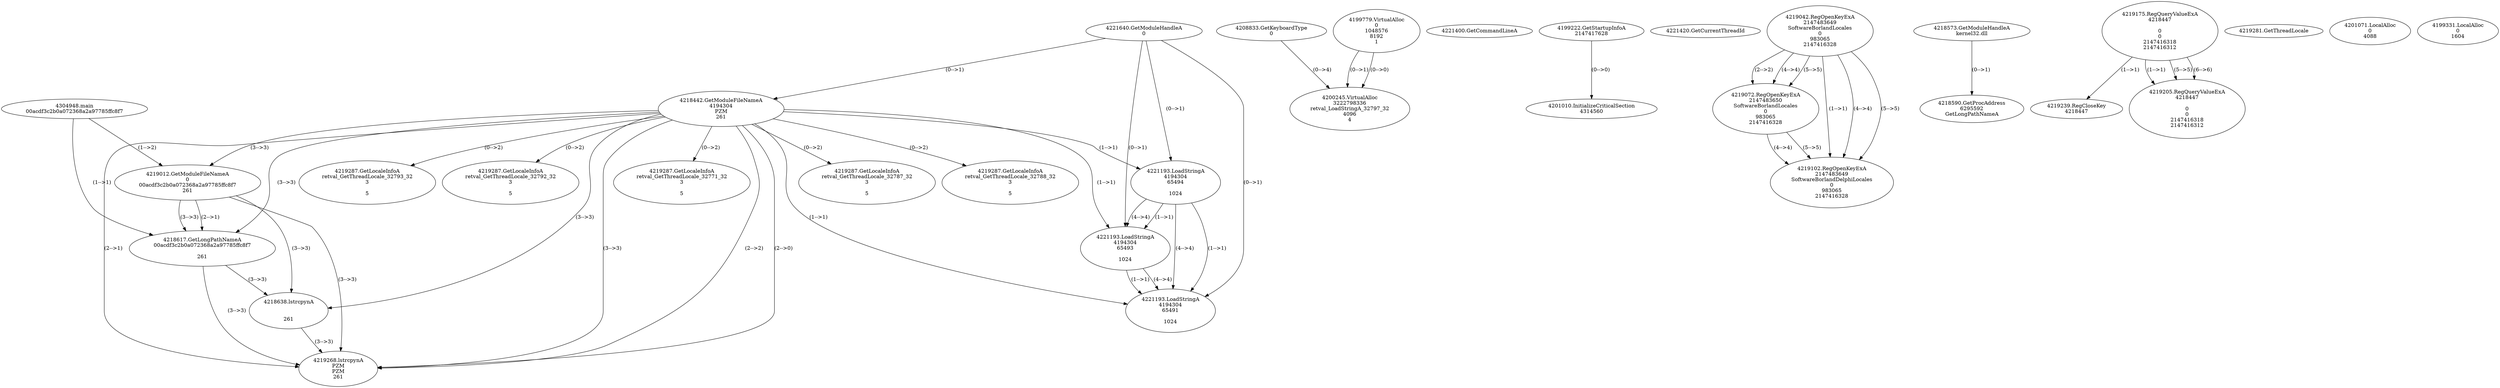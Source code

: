 // Global SCDG with merge call
digraph {
	0 [label="4304948.main
00acdf3c2b0a072368a2a97785ffc8f7"]
	1 [label="4221640.GetModuleHandleA
0"]
	2 [label="4208833.GetKeyboardType
0"]
	3 [label="4221400.GetCommandLineA
"]
	4 [label="4199222.GetStartupInfoA
2147417628"]
	5 [label="4221420.GetCurrentThreadId
"]
	6 [label="4218442.GetModuleFileNameA
4194304
PZM
261"]
	1 -> 6 [label="(0-->1)"]
	7 [label="4219012.GetModuleFileNameA
0
00acdf3c2b0a072368a2a97785ffc8f7
261"]
	0 -> 7 [label="(1-->2)"]
	6 -> 7 [label="(3-->3)"]
	8 [label="4219042.RegOpenKeyExA
2147483649
Software\Borland\Locales
0
983065
2147416328"]
	9 [label="4218573.GetModuleHandleA
kernel32.dll"]
	10 [label="4218590.GetProcAddress
6295592
GetLongPathNameA"]
	9 -> 10 [label="(0-->1)"]
	11 [label="4218617.GetLongPathNameA
00acdf3c2b0a072368a2a97785ffc8f7

261"]
	0 -> 11 [label="(1-->1)"]
	7 -> 11 [label="(2-->1)"]
	6 -> 11 [label="(3-->3)"]
	7 -> 11 [label="(3-->3)"]
	12 [label="4218638.lstrcpynA


261"]
	6 -> 12 [label="(3-->3)"]
	7 -> 12 [label="(3-->3)"]
	11 -> 12 [label="(3-->3)"]
	13 [label="4219175.RegQueryValueExA
4218447

0
0
2147416318
2147416312"]
	14 [label="4219239.RegCloseKey
4218447"]
	13 -> 14 [label="(1-->1)"]
	15 [label="4219268.lstrcpynA
PZM
PZM
261"]
	6 -> 15 [label="(2-->1)"]
	6 -> 15 [label="(2-->2)"]
	6 -> 15 [label="(3-->3)"]
	7 -> 15 [label="(3-->3)"]
	11 -> 15 [label="(3-->3)"]
	12 -> 15 [label="(3-->3)"]
	6 -> 15 [label="(2-->0)"]
	16 [label="4219281.GetThreadLocale
"]
	17 [label="4219287.GetLocaleInfoA
retval_GetThreadLocale_32787_32
3

5"]
	6 -> 17 [label="(0-->2)"]
	18 [label="4221193.LoadStringA
4194304
65494

1024"]
	1 -> 18 [label="(0-->1)"]
	6 -> 18 [label="(1-->1)"]
	19 [label="4201010.InitializeCriticalSection
4314560"]
	4 -> 19 [label="(0-->0)"]
	20 [label="4201071.LocalAlloc
0
4088"]
	21 [label="4199779.VirtualAlloc
0
1048576
8192
1"]
	22 [label="4199331.LocalAlloc
0
1604"]
	23 [label="4200245.VirtualAlloc
3222798336
retval_LoadStringA_32797_32
4096
4"]
	21 -> 23 [label="(0-->1)"]
	2 -> 23 [label="(0-->4)"]
	21 -> 23 [label="(0-->0)"]
	24 [label="4219072.RegOpenKeyExA
2147483650
Software\Borland\Locales
0
983065
2147416328"]
	8 -> 24 [label="(2-->2)"]
	8 -> 24 [label="(4-->4)"]
	8 -> 24 [label="(5-->5)"]
	25 [label="4219287.GetLocaleInfoA
retval_GetThreadLocale_32788_32
3

5"]
	6 -> 25 [label="(0-->2)"]
	26 [label="4221193.LoadStringA
4194304
65493

1024"]
	1 -> 26 [label="(0-->1)"]
	6 -> 26 [label="(1-->1)"]
	18 -> 26 [label="(1-->1)"]
	18 -> 26 [label="(4-->4)"]
	27 [label="4219205.RegQueryValueExA
4218447

0
0
2147416318
2147416312"]
	13 -> 27 [label="(1-->1)"]
	13 -> 27 [label="(5-->5)"]
	13 -> 27 [label="(6-->6)"]
	28 [label="4219287.GetLocaleInfoA
retval_GetThreadLocale_32793_32
3

5"]
	6 -> 28 [label="(0-->2)"]
	29 [label="4219102.RegOpenKeyExA
2147483649
Software\Borland\Delphi\Locales
0
983065
2147416328"]
	8 -> 29 [label="(1-->1)"]
	8 -> 29 [label="(4-->4)"]
	24 -> 29 [label="(4-->4)"]
	8 -> 29 [label="(5-->5)"]
	24 -> 29 [label="(5-->5)"]
	30 [label="4219287.GetLocaleInfoA
retval_GetThreadLocale_32792_32
3

5"]
	6 -> 30 [label="(0-->2)"]
	31 [label="4221193.LoadStringA
4194304
65491

1024"]
	1 -> 31 [label="(0-->1)"]
	6 -> 31 [label="(1-->1)"]
	18 -> 31 [label="(1-->1)"]
	26 -> 31 [label="(1-->1)"]
	18 -> 31 [label="(4-->4)"]
	26 -> 31 [label="(4-->4)"]
	32 [label="4219287.GetLocaleInfoA
retval_GetThreadLocale_32771_32
3

5"]
	6 -> 32 [label="(0-->2)"]
}
